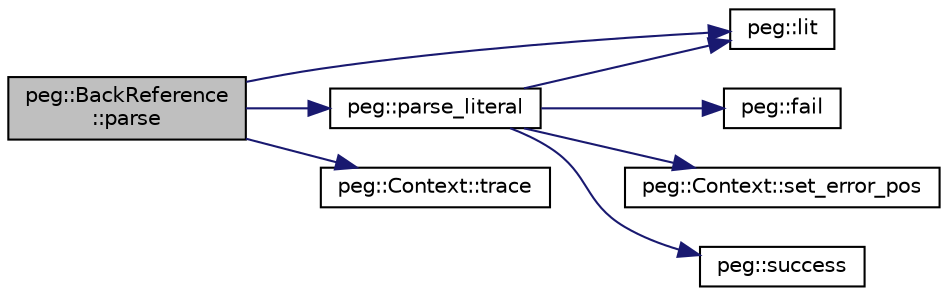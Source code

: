 digraph "peg::BackReference::parse"
{
 // LATEX_PDF_SIZE
  edge [fontname="Helvetica",fontsize="10",labelfontname="Helvetica",labelfontsize="10"];
  node [fontname="Helvetica",fontsize="10",shape=record];
  rankdir="LR";
  Node1 [label="peg::BackReference\l::parse",height=0.2,width=0.4,color="black", fillcolor="grey75", style="filled", fontcolor="black",tooltip=" "];
  Node1 -> Node2 [color="midnightblue",fontsize="10",style="solid",fontname="Helvetica"];
  Node2 [label="peg::lit",height=0.2,width=0.4,color="black", fillcolor="white", style="filled",URL="$namespacepeg.html#a3516b1cb4146d4f6c011711a27fcbee5",tooltip=" "];
  Node1 -> Node3 [color="midnightblue",fontsize="10",style="solid",fontname="Helvetica"];
  Node3 [label="peg::parse_literal",height=0.2,width=0.4,color="black", fillcolor="white", style="filled",URL="$namespacepeg.html#ad8f1730e05c5fc8603922a10b6a11d7a",tooltip=" "];
  Node3 -> Node4 [color="midnightblue",fontsize="10",style="solid",fontname="Helvetica"];
  Node4 [label="peg::fail",height=0.2,width=0.4,color="black", fillcolor="white", style="filled",URL="$namespacepeg.html#a3cd828a67fc649f6f2d8aca875589a7f",tooltip=" "];
  Node3 -> Node2 [color="midnightblue",fontsize="10",style="solid",fontname="Helvetica"];
  Node3 -> Node5 [color="midnightblue",fontsize="10",style="solid",fontname="Helvetica"];
  Node5 [label="peg::Context::set_error_pos",height=0.2,width=0.4,color="black", fillcolor="white", style="filled",URL="$classpeg_1_1Context.html#a81867f31527b6d2cad82f8028236dec4",tooltip=" "];
  Node3 -> Node6 [color="midnightblue",fontsize="10",style="solid",fontname="Helvetica"];
  Node6 [label="peg::success",height=0.2,width=0.4,color="black", fillcolor="white", style="filled",URL="$namespacepeg.html#abb0779cb4c0b5f8e157e81bac9686c8a",tooltip=" "];
  Node1 -> Node7 [color="midnightblue",fontsize="10",style="solid",fontname="Helvetica"];
  Node7 [label="peg::Context::trace",height=0.2,width=0.4,color="black", fillcolor="white", style="filled",URL="$classpeg_1_1Context.html#a62d90cb77e73de57eb6b51367f60d961",tooltip=" "];
}
